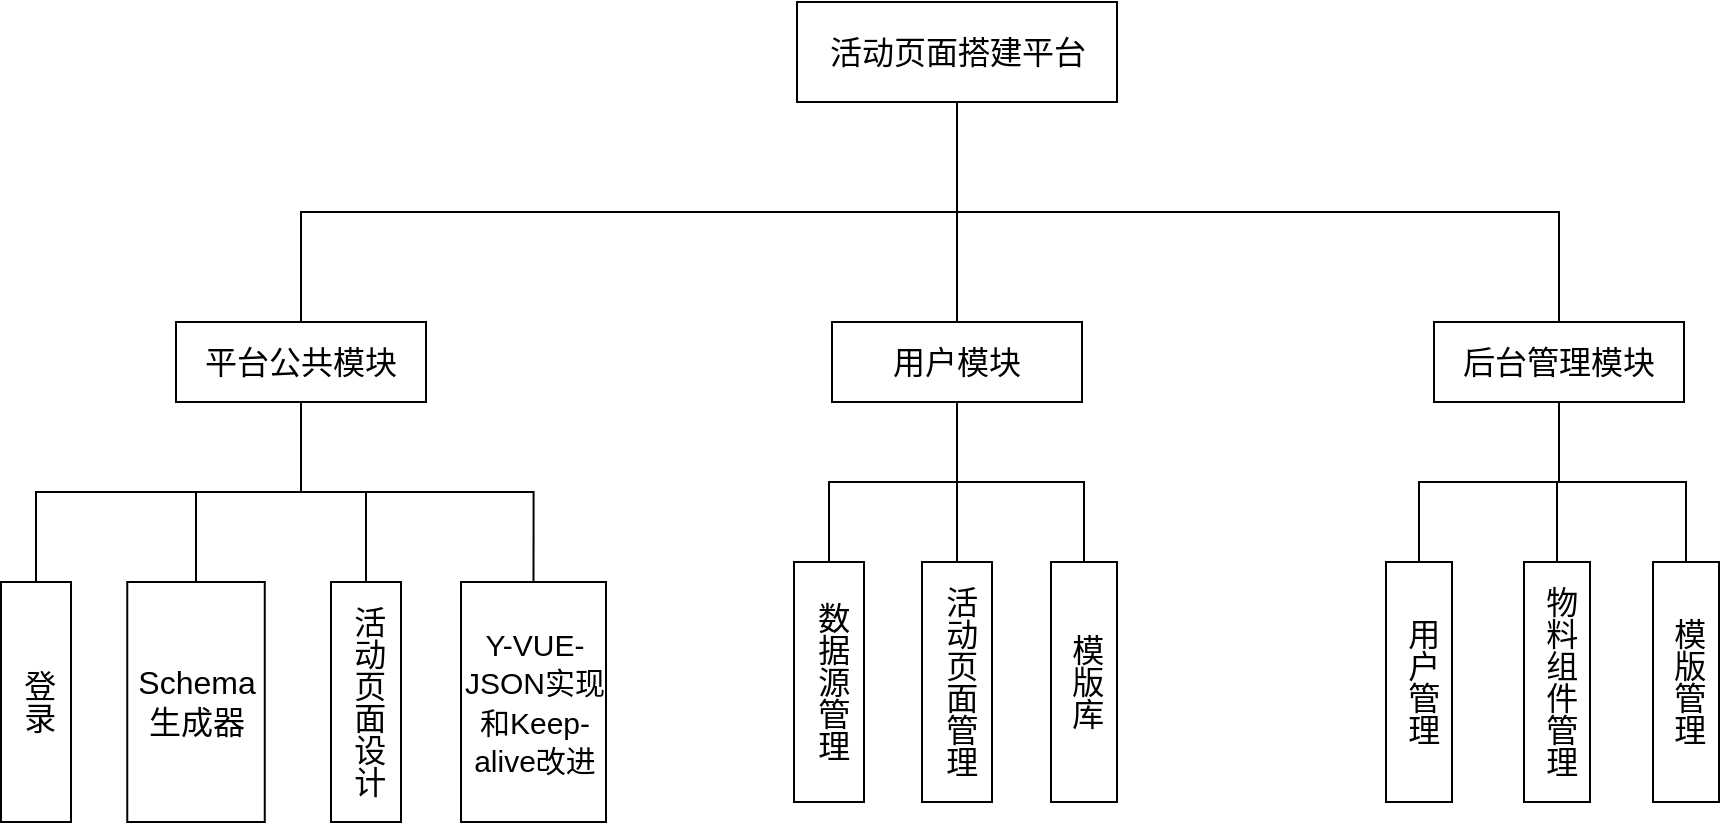 <mxfile version="24.7.5">
  <diagram name="第 1 页" id="AzbfN3IA49LtA-kwNX3O">
    <mxGraphModel dx="1908" dy="3330" grid="1" gridSize="10" guides="1" tooltips="1" connect="1" arrows="1" fold="1" page="1" pageScale="1" pageWidth="827" pageHeight="1169" math="0" shadow="0">
      <root>
        <mxCell id="0" />
        <mxCell id="1" parent="0" />
        <mxCell id="hP2oWszfWkWVEPcqdL0g-2" style="edgeStyle=orthogonalEdgeStyle;rounded=0;orthogonalLoop=1;jettySize=auto;html=1;exitX=0.5;exitY=1;exitDx=0;exitDy=0;entryX=0.5;entryY=0;entryDx=0;entryDy=0;endArrow=none;endFill=0;fontSize=16;" parent="1" source="hP2oWszfWkWVEPcqdL0g-5" target="hP2oWszfWkWVEPcqdL0g-11" edge="1">
          <mxGeometry relative="1" as="geometry" />
        </mxCell>
        <mxCell id="hP2oWszfWkWVEPcqdL0g-3" style="edgeStyle=orthogonalEdgeStyle;rounded=0;orthogonalLoop=1;jettySize=auto;html=1;exitX=0.5;exitY=1;exitDx=0;exitDy=0;endArrow=none;endFill=0;fontSize=16;" parent="1" source="hP2oWszfWkWVEPcqdL0g-5" target="hP2oWszfWkWVEPcqdL0g-16" edge="1">
          <mxGeometry relative="1" as="geometry" />
        </mxCell>
        <mxCell id="hP2oWszfWkWVEPcqdL0g-4" style="edgeStyle=orthogonalEdgeStyle;rounded=0;orthogonalLoop=1;jettySize=auto;html=1;exitX=0.5;exitY=1;exitDx=0;exitDy=0;entryX=0.5;entryY=0;entryDx=0;entryDy=0;endArrow=none;endFill=0;fontSize=16;" parent="1" source="hP2oWszfWkWVEPcqdL0g-5" target="hP2oWszfWkWVEPcqdL0g-18" edge="1">
          <mxGeometry relative="1" as="geometry" />
        </mxCell>
        <mxCell id="hP2oWszfWkWVEPcqdL0g-5" value="&lt;font style=&quot;font-size: 16px;&quot;&gt;活动页面搭建平台&lt;/font&gt;" style="rounded=0;whiteSpace=wrap;html=1;fontSize=16;" parent="1" vertex="1">
          <mxGeometry x="545.5" y="-2050" width="160" height="50" as="geometry" />
        </mxCell>
        <mxCell id="hP2oWszfWkWVEPcqdL0g-7" style="edgeStyle=orthogonalEdgeStyle;rounded=0;orthogonalLoop=1;jettySize=auto;html=1;exitX=0.5;exitY=1;exitDx=0;exitDy=0;entryX=0.5;entryY=0;entryDx=0;entryDy=0;endArrow=none;endFill=0;fontSize=16;" parent="1" source="hP2oWszfWkWVEPcqdL0g-11" target="hP2oWszfWkWVEPcqdL0g-19" edge="1">
          <mxGeometry relative="1" as="geometry" />
        </mxCell>
        <mxCell id="hP2oWszfWkWVEPcqdL0g-8" style="edgeStyle=orthogonalEdgeStyle;rounded=0;orthogonalLoop=1;jettySize=auto;html=1;exitX=0.5;exitY=1;exitDx=0;exitDy=0;entryX=0.5;entryY=0;entryDx=0;entryDy=0;endArrow=none;endFill=0;fontSize=16;" parent="1" source="hP2oWszfWkWVEPcqdL0g-11" target="hP2oWszfWkWVEPcqdL0g-20" edge="1">
          <mxGeometry relative="1" as="geometry" />
        </mxCell>
        <mxCell id="hP2oWszfWkWVEPcqdL0g-9" style="edgeStyle=orthogonalEdgeStyle;rounded=0;orthogonalLoop=1;jettySize=auto;html=1;exitX=0.5;exitY=1;exitDx=0;exitDy=0;entryX=0.5;entryY=0;entryDx=0;entryDy=0;endArrow=none;endFill=0;fontSize=16;" parent="1" source="hP2oWszfWkWVEPcqdL0g-11" target="hP2oWszfWkWVEPcqdL0g-21" edge="1">
          <mxGeometry relative="1" as="geometry" />
        </mxCell>
        <mxCell id="hP2oWszfWkWVEPcqdL0g-11" value="用户模块" style="rounded=0;whiteSpace=wrap;html=1;fontSize=16;" parent="1" vertex="1">
          <mxGeometry x="563" y="-1890" width="125" height="40" as="geometry" />
        </mxCell>
        <mxCell id="hP2oWszfWkWVEPcqdL0g-12" style="edgeStyle=orthogonalEdgeStyle;rounded=0;orthogonalLoop=1;jettySize=auto;html=1;exitX=0.5;exitY=1;exitDx=0;exitDy=0;entryX=0.5;entryY=0;entryDx=0;entryDy=0;endArrow=none;endFill=0;fontSize=16;" parent="1" source="hP2oWszfWkWVEPcqdL0g-16" target="hP2oWszfWkWVEPcqdL0g-24" edge="1">
          <mxGeometry relative="1" as="geometry" />
        </mxCell>
        <mxCell id="hP2oWszfWkWVEPcqdL0g-13" style="edgeStyle=orthogonalEdgeStyle;rounded=0;orthogonalLoop=1;jettySize=auto;html=1;exitX=0.5;exitY=1;exitDx=0;exitDy=0;entryX=0.5;entryY=0;entryDx=0;entryDy=0;endArrow=none;endFill=0;fontSize=16;" parent="1" source="hP2oWszfWkWVEPcqdL0g-16" target="hP2oWszfWkWVEPcqdL0g-25" edge="1">
          <mxGeometry relative="1" as="geometry" />
        </mxCell>
        <mxCell id="hP2oWszfWkWVEPcqdL0g-14" style="edgeStyle=orthogonalEdgeStyle;rounded=0;orthogonalLoop=1;jettySize=auto;html=1;exitX=0.5;exitY=1;exitDx=0;exitDy=0;entryX=0.5;entryY=0;entryDx=0;entryDy=0;endArrow=none;endFill=0;fontSize=16;" parent="1" source="hP2oWszfWkWVEPcqdL0g-16" target="hP2oWszfWkWVEPcqdL0g-26" edge="1">
          <mxGeometry relative="1" as="geometry" />
        </mxCell>
        <mxCell id="hP2oWszfWkWVEPcqdL0g-16" value="后台管理模块" style="rounded=0;whiteSpace=wrap;html=1;fontSize=16;" parent="1" vertex="1">
          <mxGeometry x="864" y="-1890" width="125" height="40" as="geometry" />
        </mxCell>
        <mxCell id="hP2oWszfWkWVEPcqdL0g-17" style="edgeStyle=orthogonalEdgeStyle;rounded=0;orthogonalLoop=1;jettySize=auto;html=1;exitX=0.5;exitY=1;exitDx=0;exitDy=0;endArrow=none;endFill=0;fontSize=16;" parent="1" source="hP2oWszfWkWVEPcqdL0g-18" target="hP2oWszfWkWVEPcqdL0g-27" edge="1">
          <mxGeometry relative="1" as="geometry" />
        </mxCell>
        <mxCell id="ZtFctYNQM2N-w3IxaOla-14" style="edgeStyle=orthogonalEdgeStyle;rounded=0;orthogonalLoop=1;jettySize=auto;html=1;exitX=0.5;exitY=1;exitDx=0;exitDy=0;entryX=0.5;entryY=0;entryDx=0;entryDy=0;endArrow=none;endFill=0;fontSize=16;" parent="1" source="hP2oWszfWkWVEPcqdL0g-18" target="ZtFctYNQM2N-w3IxaOla-12" edge="1">
          <mxGeometry relative="1" as="geometry" />
        </mxCell>
        <mxCell id="ZtFctYNQM2N-w3IxaOla-15" style="edgeStyle=orthogonalEdgeStyle;rounded=0;orthogonalLoop=1;jettySize=auto;html=1;exitX=0.5;exitY=1;exitDx=0;exitDy=0;endArrow=none;endFill=0;fontSize=16;" parent="1" source="hP2oWszfWkWVEPcqdL0g-18" target="hP2oWszfWkWVEPcqdL0g-22" edge="1">
          <mxGeometry relative="1" as="geometry" />
        </mxCell>
        <mxCell id="4kdCzKt1j8Tq-tJy5CrD-2" style="edgeStyle=orthogonalEdgeStyle;rounded=0;orthogonalLoop=1;jettySize=auto;html=1;exitX=0.5;exitY=1;exitDx=0;exitDy=0;entryX=0.5;entryY=0;entryDx=0;entryDy=0;endArrow=none;endFill=0;" edge="1" parent="1" source="hP2oWszfWkWVEPcqdL0g-18" target="4kdCzKt1j8Tq-tJy5CrD-1">
          <mxGeometry relative="1" as="geometry" />
        </mxCell>
        <mxCell id="hP2oWszfWkWVEPcqdL0g-18" value="平台公共模块" style="rounded=0;whiteSpace=wrap;html=1;fontSize=16;" parent="1" vertex="1">
          <mxGeometry x="235" y="-1890" width="125" height="40" as="geometry" />
        </mxCell>
        <mxCell id="hP2oWszfWkWVEPcqdL0g-19" value="数据源管理" style="rounded=0;whiteSpace=wrap;html=1;verticalAlign=middle;align=center;labelPosition=center;verticalLabelPosition=middle;textDirection=vertical-rl;fontSize=16;" parent="1" vertex="1">
          <mxGeometry x="544" y="-1770" width="35" height="120" as="geometry" />
        </mxCell>
        <mxCell id="hP2oWszfWkWVEPcqdL0g-20" value="活动页面管理" style="rounded=0;whiteSpace=wrap;html=1;verticalAlign=middle;align=center;labelPosition=center;verticalLabelPosition=middle;textDirection=vertical-rl;strokeWidth=1;fontSize=16;" parent="1" vertex="1">
          <mxGeometry x="608" y="-1770" width="35" height="120" as="geometry" />
        </mxCell>
        <mxCell id="hP2oWszfWkWVEPcqdL0g-21" value="模版库" style="rounded=0;whiteSpace=wrap;html=1;verticalAlign=middle;align=center;labelPosition=center;verticalLabelPosition=middle;textDirection=vertical-rl;spacing=0;fontSize=16;" parent="1" vertex="1">
          <mxGeometry x="672.5" y="-1770" width="33" height="120" as="geometry" />
        </mxCell>
        <mxCell id="hP2oWszfWkWVEPcqdL0g-22" value="活动页面设计" style="rounded=0;whiteSpace=wrap;html=1;verticalAlign=middle;align=center;labelPosition=center;verticalLabelPosition=middle;textDirection=vertical-rl;fontSize=16;" parent="1" vertex="1">
          <mxGeometry x="312.5" y="-1760" width="35" height="120" as="geometry" />
        </mxCell>
        <mxCell id="hP2oWszfWkWVEPcqdL0g-24" value="用户管理" style="rounded=0;whiteSpace=wrap;html=1;verticalAlign=middle;align=center;labelPosition=center;verticalLabelPosition=middle;textDirection=vertical-rl;spacing=0;fontSize=16;" parent="1" vertex="1">
          <mxGeometry x="840" y="-1770" width="33" height="120" as="geometry" />
        </mxCell>
        <mxCell id="hP2oWszfWkWVEPcqdL0g-25" value="物料组件管理" style="rounded=0;whiteSpace=wrap;html=1;verticalAlign=middle;align=center;labelPosition=center;verticalLabelPosition=middle;textDirection=vertical-rl;spacing=0;fontSize=16;" parent="1" vertex="1">
          <mxGeometry x="909" y="-1770" width="33" height="120" as="geometry" />
        </mxCell>
        <mxCell id="hP2oWszfWkWVEPcqdL0g-26" value="模版管理" style="rounded=0;whiteSpace=wrap;html=1;verticalAlign=middle;align=center;labelPosition=center;verticalLabelPosition=middle;textDirection=vertical-rl;spacing=0;fontSize=16;" parent="1" vertex="1">
          <mxGeometry x="973.5" y="-1770" width="33" height="120" as="geometry" />
        </mxCell>
        <mxCell id="hP2oWszfWkWVEPcqdL0g-27" value="Schema&lt;div style=&quot;font-size: 16px;&quot;&gt;生成器&lt;/div&gt;" style="rounded=0;whiteSpace=wrap;html=1;verticalAlign=middle;align=center;labelPosition=center;verticalLabelPosition=middle;textDirection=rtl;fontSize=16;" parent="1" vertex="1">
          <mxGeometry x="210.63" y="-1760" width="68.75" height="120" as="geometry" />
        </mxCell>
        <mxCell id="ZtFctYNQM2N-w3IxaOla-12" value="登录" style="rounded=0;whiteSpace=wrap;html=1;verticalAlign=middle;align=center;labelPosition=center;verticalLabelPosition=middle;textDirection=vertical-rl;fontSize=16;" parent="1" vertex="1">
          <mxGeometry x="147.5" y="-1760" width="35" height="120" as="geometry" />
        </mxCell>
        <mxCell id="4kdCzKt1j8Tq-tJy5CrD-1" value="&lt;font style=&quot;font-size: 15px;&quot;&gt;Y-VUE-JSON实现和Keep-alive改进&lt;/font&gt;" style="rounded=0;whiteSpace=wrap;html=1;verticalAlign=middle;align=center;labelPosition=center;verticalLabelPosition=middle;textDirection=rtl;fontSize=16;" vertex="1" parent="1">
          <mxGeometry x="377.5" y="-1760" width="72.5" height="120" as="geometry" />
        </mxCell>
      </root>
    </mxGraphModel>
  </diagram>
</mxfile>
